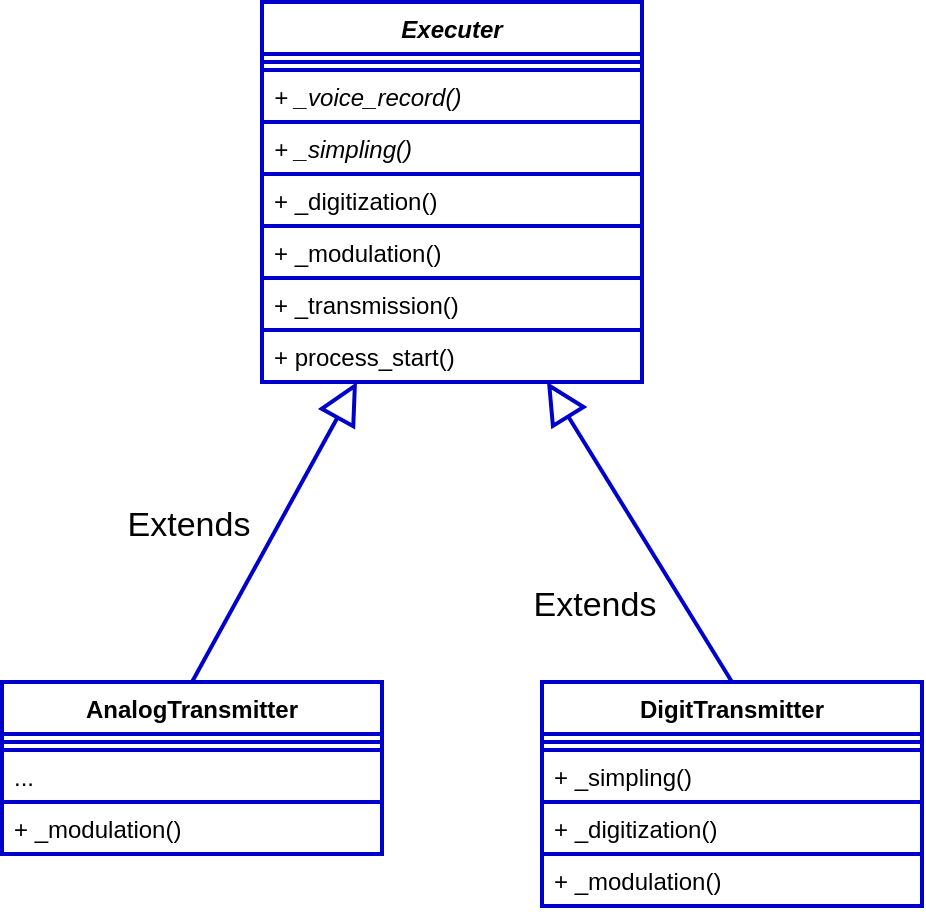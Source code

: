 <mxfile version="21.3.8" type="device">
  <diagram id="6MMpnXtgxJeTfhNU6WOt" name="Page-1">
    <mxGraphModel dx="1222" dy="608" grid="1" gridSize="10" guides="1" tooltips="1" connect="1" arrows="1" fold="1" page="1" pageScale="1" pageWidth="850" pageHeight="1100" background="#ffffff" math="0" shadow="0">
      <root>
        <mxCell id="0" />
        <mxCell id="1" parent="0" />
        <mxCell id="2" value="Executer" style="swimlane;fontStyle=3;align=center;verticalAlign=top;childLayout=stackLayout;horizontal=1;startSize=26;horizontalStack=0;resizeParent=1;resizeParentMax=0;resizeLast=0;collapsible=1;marginBottom=0;fontColor=#000000;strokeColor=#0000CC;strokeWidth=2;fillColor=#FFFFFF;" parent="1" vertex="1">
          <mxGeometry x="220" y="130" width="190" height="190" as="geometry" />
        </mxCell>
        <mxCell id="4" value="" style="line;strokeWidth=2;align=left;verticalAlign=middle;spacingTop=-1;spacingLeft=3;spacingRight=3;rotatable=0;labelPosition=right;points=[];portConstraint=eastwest;fontColor=#000000;strokeColor=#0000CC;fillColor=#FFFFFF;" parent="2" vertex="1">
          <mxGeometry y="26" width="190" height="8" as="geometry" />
        </mxCell>
        <mxCell id="5" value="+ _voice_record()" style="text;align=left;verticalAlign=top;spacingLeft=4;spacingRight=4;overflow=hidden;rotatable=0;points=[[0,0.5],[1,0.5]];portConstraint=eastwest;fontColor=#000000;strokeColor=#0000CC;strokeWidth=2;fillColor=#FFFFFF;fontStyle=2" parent="2" vertex="1">
          <mxGeometry y="34" width="190" height="26" as="geometry" />
        </mxCell>
        <mxCell id="6" value="+ _simpling()" style="text;align=left;verticalAlign=top;spacingLeft=4;spacingRight=4;overflow=hidden;rotatable=0;points=[[0,0.5],[1,0.5]];portConstraint=eastwest;fontColor=#000000;strokeColor=#0000CC;strokeWidth=2;fillColor=#FFFFFF;fontStyle=2" parent="2" vertex="1">
          <mxGeometry y="60" width="190" height="26" as="geometry" />
        </mxCell>
        <mxCell id="7" value="+ _digitization()" style="text;align=left;verticalAlign=top;spacingLeft=4;spacingRight=4;overflow=hidden;rotatable=0;points=[[0,0.5],[1,0.5]];portConstraint=eastwest;fontColor=#000000;strokeColor=#0000CC;strokeWidth=2;fillColor=#FFFFFF;fontStyle=0" parent="2" vertex="1">
          <mxGeometry y="86" width="190" height="26" as="geometry" />
        </mxCell>
        <mxCell id="8" value="+ _modulation()" style="text;align=left;verticalAlign=top;spacingLeft=4;spacingRight=4;overflow=hidden;rotatable=0;points=[[0,0.5],[1,0.5]];portConstraint=eastwest;fontColor=#000000;strokeColor=#0000CC;strokeWidth=2;fillColor=#FFFFFF;fontStyle=0" parent="2" vertex="1">
          <mxGeometry y="112" width="190" height="26" as="geometry" />
        </mxCell>
        <mxCell id="SqCHyAe2toTNh86vNmZW-38" value="+ _transmission()" style="text;align=left;verticalAlign=top;spacingLeft=4;spacingRight=4;overflow=hidden;rotatable=0;points=[[0,0.5],[1,0.5]];portConstraint=eastwest;fontColor=#000000;strokeColor=#0000CC;strokeWidth=2;fillColor=#FFFFFF;fontStyle=0" vertex="1" parent="2">
          <mxGeometry y="138" width="190" height="26" as="geometry" />
        </mxCell>
        <mxCell id="9" value="+ process_start()" style="text;align=left;verticalAlign=top;spacingLeft=4;spacingRight=4;overflow=hidden;rotatable=0;points=[[0,0.5],[1,0.5]];portConstraint=eastwest;fontColor=#000000;strokeColor=#0000CC;strokeWidth=2;fillColor=#FFFFFF;fontStyle=0" parent="2" vertex="1">
          <mxGeometry y="164" width="190" height="26" as="geometry" />
        </mxCell>
        <mxCell id="13" value="AnalogTransmitter" style="swimlane;fontStyle=1;align=center;verticalAlign=top;childLayout=stackLayout;horizontal=1;startSize=26;horizontalStack=0;resizeParent=1;resizeParentMax=0;resizeLast=0;collapsible=1;marginBottom=0;fontColor=#000000;strokeColor=#0000CC;strokeWidth=2;fillColor=#FFFFFF;" parent="1" vertex="1">
          <mxGeometry x="90" y="470" width="190" height="86" as="geometry" />
        </mxCell>
        <mxCell id="14" value="" style="line;strokeWidth=2;align=left;verticalAlign=middle;spacingTop=-1;spacingLeft=3;spacingRight=3;rotatable=0;labelPosition=right;points=[];portConstraint=eastwest;fontColor=#000000;strokeColor=#0000CC;fillColor=#FFFFFF;" parent="13" vertex="1">
          <mxGeometry y="26" width="190" height="8" as="geometry" />
        </mxCell>
        <mxCell id="31" value="..." style="text;align=left;verticalAlign=top;spacingLeft=4;spacingRight=4;overflow=hidden;rotatable=0;points=[[0,0.5],[1,0.5]];portConstraint=eastwest;fontColor=#000000;strokeColor=#0000CC;strokeWidth=2;fillColor=#FFFFFF;fontStyle=0" parent="13" vertex="1">
          <mxGeometry y="34" width="190" height="26" as="geometry" />
        </mxCell>
        <mxCell id="15" value="+ _modulation()" style="text;align=left;verticalAlign=top;spacingLeft=4;spacingRight=4;overflow=hidden;rotatable=0;points=[[0,0.5],[1,0.5]];portConstraint=eastwest;fontColor=#000000;strokeColor=#0000CC;strokeWidth=2;fillColor=#FFFFFF;fontStyle=0" parent="13" vertex="1">
          <mxGeometry y="60" width="190" height="26" as="geometry" />
        </mxCell>
        <mxCell id="22" value="DigitTransmitter" style="swimlane;fontStyle=1;align=center;verticalAlign=top;childLayout=stackLayout;horizontal=1;startSize=26;horizontalStack=0;resizeParent=1;resizeParentMax=0;resizeLast=0;collapsible=1;marginBottom=0;fontColor=#000000;strokeColor=#0000CC;strokeWidth=2;fillColor=#FFFFFF;" parent="1" vertex="1">
          <mxGeometry x="360" y="470" width="190" height="112" as="geometry">
            <mxRectangle x="360" y="470" width="150" height="30" as="alternateBounds" />
          </mxGeometry>
        </mxCell>
        <mxCell id="23" value="" style="line;strokeWidth=2;align=left;verticalAlign=middle;spacingTop=-1;spacingLeft=3;spacingRight=3;rotatable=0;labelPosition=right;points=[];portConstraint=eastwest;fontColor=#000000;strokeColor=#0000CC;fillColor=#FFFFFF;" parent="22" vertex="1">
          <mxGeometry y="26" width="190" height="8" as="geometry" />
        </mxCell>
        <mxCell id="24" value="+ _simpling()" style="text;align=left;verticalAlign=top;spacingLeft=4;spacingRight=4;overflow=hidden;rotatable=0;points=[[0,0.5],[1,0.5]];portConstraint=eastwest;fontColor=#000000;strokeColor=#0000CC;strokeWidth=2;fillColor=#FFFFFF;fontStyle=0" parent="22" vertex="1">
          <mxGeometry y="34" width="190" height="26" as="geometry" />
        </mxCell>
        <mxCell id="25" value="+ _digitization()" style="text;align=left;verticalAlign=top;spacingLeft=4;spacingRight=4;overflow=hidden;rotatable=0;points=[[0,0.5],[1,0.5]];portConstraint=eastwest;fontColor=#000000;strokeColor=#0000CC;strokeWidth=2;fillColor=#FFFFFF;fontStyle=0" parent="22" vertex="1">
          <mxGeometry y="60" width="190" height="26" as="geometry" />
        </mxCell>
        <mxCell id="26" value="+ _modulation()" style="text;align=left;verticalAlign=top;spacingLeft=4;spacingRight=4;overflow=hidden;rotatable=0;points=[[0,0.5],[1,0.5]];portConstraint=eastwest;fontColor=#000000;strokeColor=#0000CC;strokeWidth=2;fillColor=#FFFFFF;fontStyle=0" parent="22" vertex="1">
          <mxGeometry y="86" width="190" height="26" as="geometry" />
        </mxCell>
        <mxCell id="35" value="Extends" style="endArrow=block;endSize=16;endFill=0;html=1;entryX=0.25;entryY=1;entryDx=0;entryDy=0;exitX=0.5;exitY=0;exitDx=0;exitDy=0;strokeWidth=2;strokeColor=#0000CC;fontSize=17;labelBackgroundColor=none;fontColor=#000000;" parent="1" source="13" target="2" edge="1">
          <mxGeometry x="-0.217" y="39" width="160" relative="1" as="geometry">
            <mxPoint x="340" y="470" as="sourcePoint" />
            <mxPoint x="500" y="470" as="targetPoint" />
            <mxPoint as="offset" />
          </mxGeometry>
        </mxCell>
        <mxCell id="36" value="Extends" style="endArrow=block;endSize=16;endFill=0;html=1;entryX=0.75;entryY=1;entryDx=0;entryDy=0;exitX=0.5;exitY=0;exitDx=0;exitDy=0;strokeWidth=2;strokeColor=#0000CC;fontSize=17;labelBackgroundColor=none;fontColor=#000000;" parent="1" source="22" target="2" edge="1">
          <mxGeometry x="-0.217" y="39" width="160" relative="1" as="geometry">
            <mxPoint x="195" y="480" as="sourcePoint" />
            <mxPoint x="277.5" y="356" as="targetPoint" />
            <mxPoint as="offset" />
          </mxGeometry>
        </mxCell>
      </root>
    </mxGraphModel>
  </diagram>
</mxfile>
